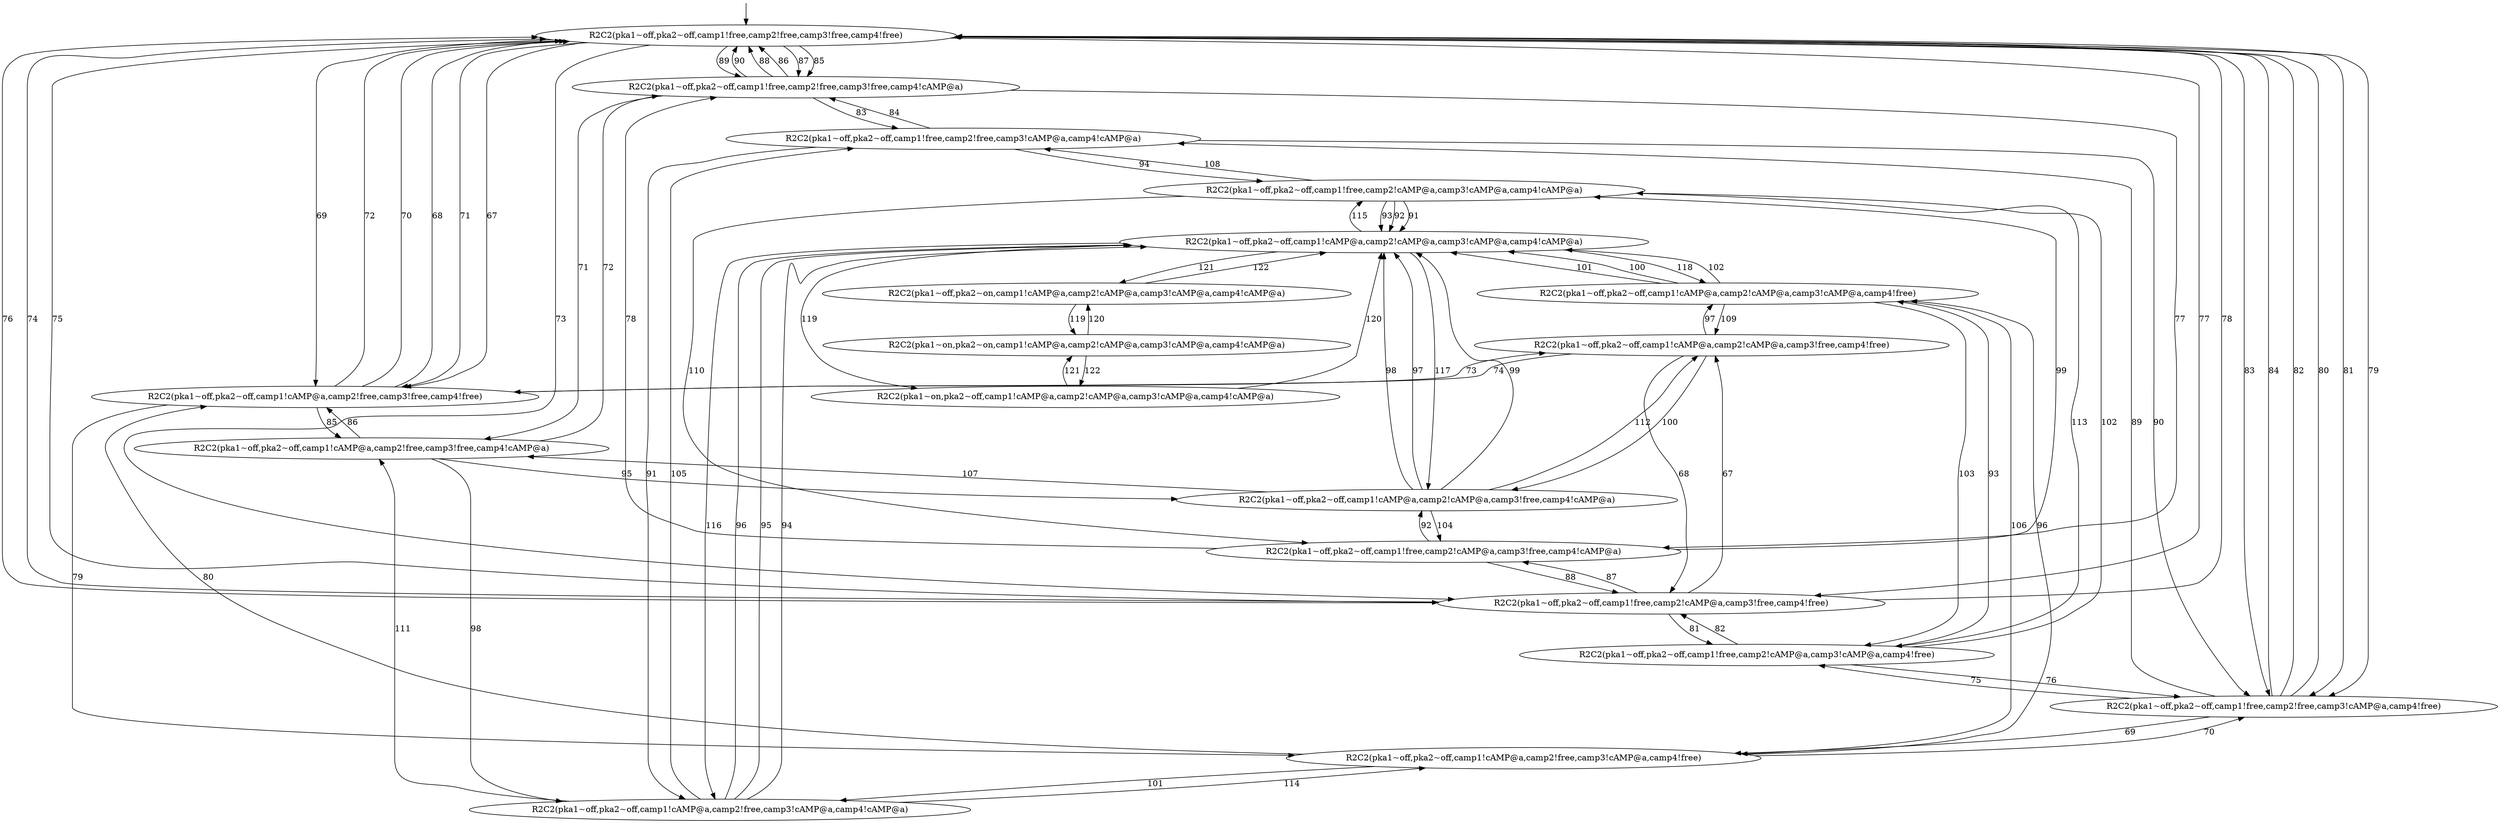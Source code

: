 digraph G{
"Init_118" [label="" style="invis" width="0px" height="0px"];
"Node_196" [label="R2C2(pka1~on,pka2~on,camp1!cAMP@a,camp2!cAMP@a,camp3!cAMP@a,camp4!cAMP@a)"];
"Node_250" [label="R2C2(pka1~off,pka2~on,camp1!cAMP@a,camp2!cAMP@a,camp3!cAMP@a,camp4!cAMP@a)"];
"Node_194" [label="R2C2(pka1~on,pka2~off,camp1!cAMP@a,camp2!cAMP@a,camp3!cAMP@a,camp4!cAMP@a)"];
"Node_249" [label="R2C2(pka1~off,pka2~off,camp1!cAMP@a,camp2!cAMP@a,camp3!cAMP@a,camp4!free)"];
"Node_246" [label="R2C2(pka1~off,pka2~off,camp1!cAMP@a,camp2!cAMP@a,camp3!free,camp4!cAMP@a)"];
"Node_243" [label="R2C2(pka1~off,pka2~off,camp1!cAMP@a,camp2!cAMP@a,camp3!cAMP@a,camp4!cAMP@a)"];
"Node_242" [label="R2C2(pka1~off,pka2~off,camp1!free,camp2!cAMP@a,camp3!cAMP@a,camp4!cAMP@a)"];
"Node_239" [label="R2C2(pka1~off,pka2~off,camp1!cAMP@a,camp2!free,camp3!cAMP@a,camp4!cAMP@a)"];
"Node_224" [label="R2C2(pka1~off,pka2~off,camp1!free,camp2!free,camp3!cAMP@a,camp4!cAMP@a)"];
"Node_220" [label="R2C2(pka1~off,pka2~off,camp1!free,camp2!cAMP@a,camp3!free,camp4!cAMP@a)"];
"Node_216" [label="R2C2(pka1~off,pka2~off,camp1!free,camp2!cAMP@a,camp3!cAMP@a,camp4!free)"];
"Node_212" [label="R2C2(pka1~off,pka2~off,camp1!cAMP@a,camp2!free,camp3!free,camp4!cAMP@a)"];
"Node_236" [label="R2C2(pka1~off,pka2~off,camp1!free,camp2!free,camp3!free,camp4!cAMP@a)"];
"Node_207" [label="R2C2(pka1~off,pka2~off,camp1!cAMP@a,camp2!free,camp3!cAMP@a,camp4!free)"];
"Node_233" [label="R2C2(pka1~off,pka2~off,camp1!free,camp2!free,camp3!cAMP@a,camp4!free)"];
"Node_202" [label="R2C2(pka1~off,pka2~off,camp1!cAMP@a,camp2!cAMP@a,camp3!free,camp4!free)"];
"Node_230" [label="R2C2(pka1~off,pka2~off,camp1!free,camp2!cAMP@a,camp3!free,camp4!free)"];
"Node_227" [label="R2C2(pka1~off,pka2~off,camp1!cAMP@a,camp2!free,camp3!free,camp4!free)"];
"Node_118" [label="R2C2(pka1~off,pka2~off,camp1!free,camp2!free,camp3!free,camp4!free)"];
"Node_250" -> "Node_243" [label="122"];
"Node_196" -> "Node_194" [label="122"];
"Node_243" -> "Node_250" [label="121"];
"Node_194" -> "Node_196" [label="121"];
"Node_196" -> "Node_250" [label="120"];
"Node_194" -> "Node_243" [label="120"];
"Node_250" -> "Node_196" [label="119"];
"Node_243" -> "Node_194" [label="119"];
"Node_243" -> "Node_249" [label="118"];
"Node_243" -> "Node_246" [label="117"];
"Node_243" -> "Node_239" [label="116"];
"Node_243" -> "Node_242" [label="115"];
"Node_239" -> "Node_207" [label="114"];
"Node_242" -> "Node_216" [label="113"];
"Node_246" -> "Node_202" [label="112"];
"Node_239" -> "Node_212" [label="111"];
"Node_242" -> "Node_220" [label="110"];
"Node_249" -> "Node_202" [label="109"];
"Node_242" -> "Node_224" [label="108"];
"Node_246" -> "Node_212" [label="107"];
"Node_249" -> "Node_207" [label="106"];
"Node_239" -> "Node_224" [label="105"];
"Node_246" -> "Node_220" [label="104"];
"Node_249" -> "Node_216" [label="103"];
"Node_216" -> "Node_242" [label="102"];
"Node_249" -> "Node_243" [label="102"];
"Node_249" -> "Node_243" [label="101"];
"Node_207" -> "Node_239" [label="101"];
"Node_202" -> "Node_246" [label="100"];
"Node_249" -> "Node_243" [label="100"];
"Node_220" -> "Node_242" [label="99"];
"Node_246" -> "Node_243" [label="99"];
"Node_246" -> "Node_243" [label="98"];
"Node_212" -> "Node_239" [label="98"];
"Node_246" -> "Node_243" [label="97"];
"Node_202" -> "Node_249" [label="97"];
"Node_239" -> "Node_243" [label="96"];
"Node_207" -> "Node_249" [label="96"];
"Node_212" -> "Node_246" [label="95"];
"Node_239" -> "Node_243" [label="95"];
"Node_224" -> "Node_242" [label="94"];
"Node_239" -> "Node_243" [label="94"];
"Node_242" -> "Node_243" [label="93"];
"Node_216" -> "Node_249" [label="93"];
"Node_220" -> "Node_246" [label="92"];
"Node_242" -> "Node_243" [label="92"];
"Node_242" -> "Node_243" [label="91"];
"Node_224" -> "Node_239" [label="91"];
"Node_236" -> "Node_118" [label="90"];
"Node_224" -> "Node_233" [label="90"];
"Node_118" -> "Node_236" [label="89"];
"Node_233" -> "Node_224" [label="89"];
"Node_220" -> "Node_230" [label="88"];
"Node_236" -> "Node_118" [label="88"];
"Node_230" -> "Node_220" [label="87"];
"Node_118" -> "Node_236" [label="87"];
"Node_236" -> "Node_118" [label="86"];
"Node_212" -> "Node_227" [label="86"];
"Node_118" -> "Node_236" [label="85"];
"Node_227" -> "Node_212" [label="85"];
"Node_224" -> "Node_236" [label="84"];
"Node_233" -> "Node_118" [label="84"];
"Node_236" -> "Node_224" [label="83"];
"Node_118" -> "Node_233" [label="83"];
"Node_216" -> "Node_230" [label="82"];
"Node_233" -> "Node_118" [label="82"];
"Node_230" -> "Node_216" [label="81"];
"Node_118" -> "Node_233" [label="81"];
"Node_233" -> "Node_118" [label="80"];
"Node_207" -> "Node_227" [label="80"];
"Node_118" -> "Node_233" [label="79"];
"Node_227" -> "Node_207" [label="79"];
"Node_220" -> "Node_236" [label="78"];
"Node_230" -> "Node_118" [label="78"];
"Node_236" -> "Node_220" [label="77"];
"Node_118" -> "Node_230" [label="77"];
"Node_230" -> "Node_118" [label="76"];
"Node_216" -> "Node_233" [label="76"];
"Node_118" -> "Node_230" [label="75"];
"Node_233" -> "Node_216" [label="75"];
"Node_230" -> "Node_118" [label="74"];
"Node_202" -> "Node_227" [label="74"];
"Node_118" -> "Node_230" [label="73"];
"Node_227" -> "Node_202" [label="73"];
"Node_212" -> "Node_236" [label="72"];
"Node_227" -> "Node_118" [label="72"];
"Node_236" -> "Node_212" [label="71"];
"Node_118" -> "Node_227" [label="71"];
"Node_227" -> "Node_118" [label="70"];
"Node_207" -> "Node_233" [label="70"];
"Node_118" -> "Node_227" [label="69"];
"Node_233" -> "Node_207" [label="69"];
"Node_202" -> "Node_230" [label="68"];
"Node_227" -> "Node_118" [label="68"];
"Node_230" -> "Node_202" [label="67"];
"Node_118" -> "Node_227" [label="67"];
"Init_118" -> "Node_118" [label=""];
}
